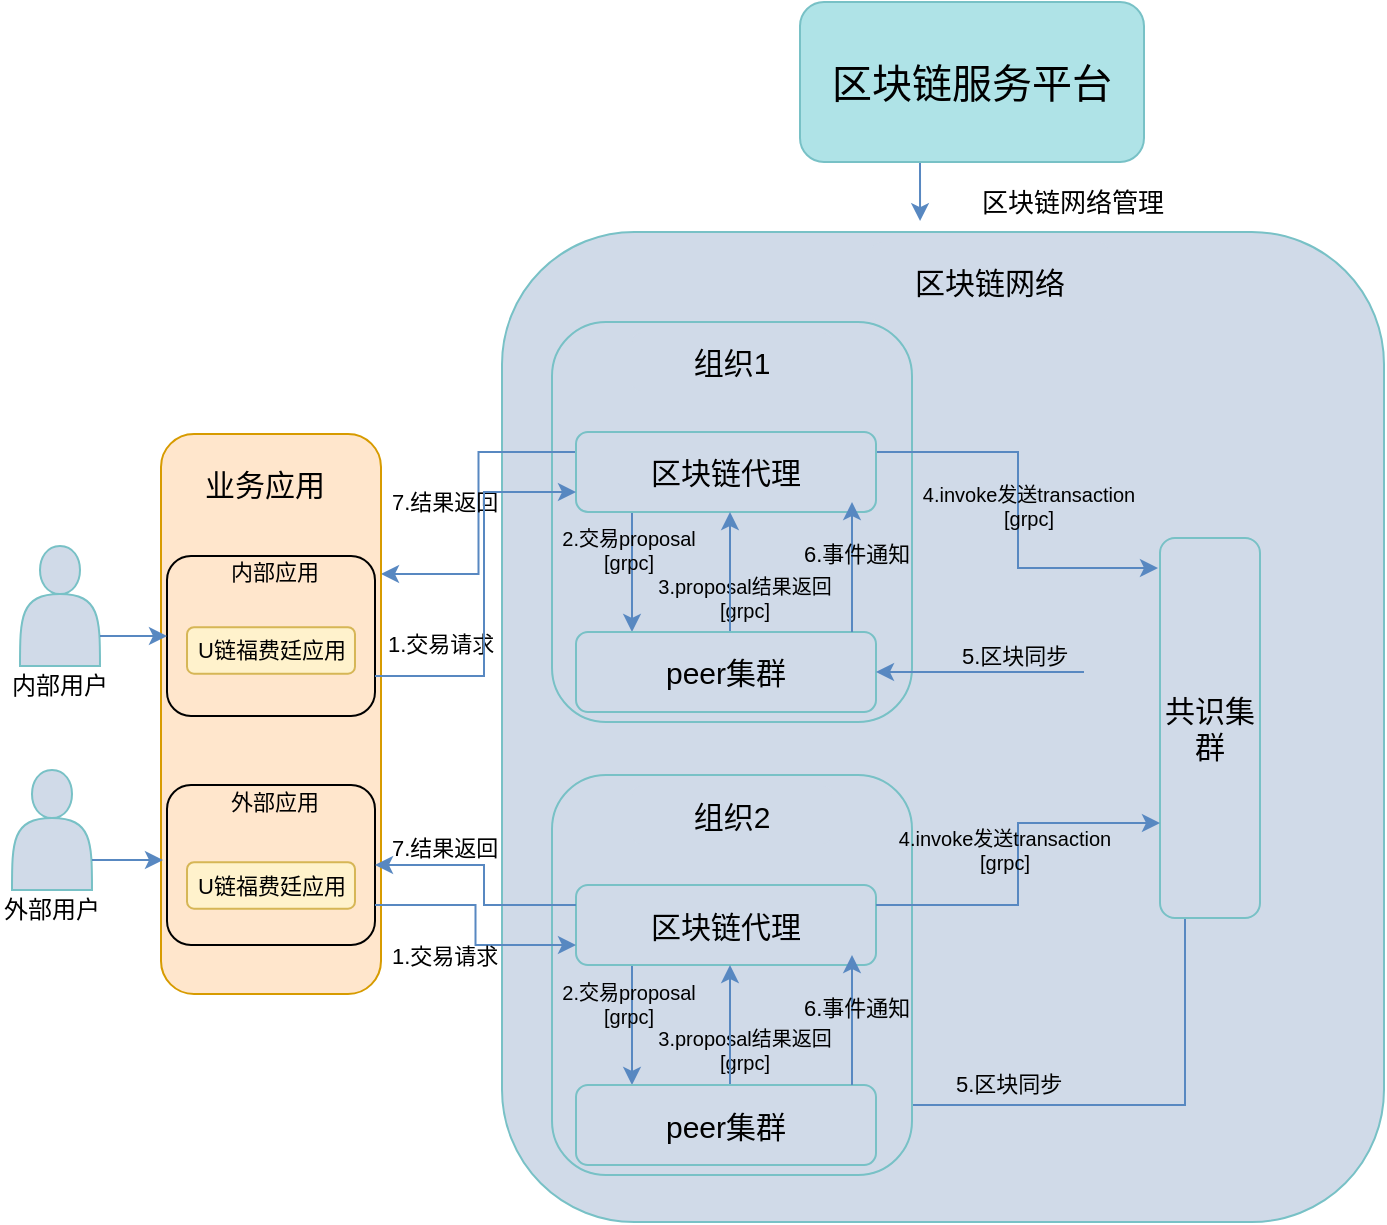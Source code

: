 <mxfile pages="1" version="11.2.3" type="github"><diagram id="Vro3wIGTHkWK_5EGDXlt" name="Page-1"><mxGraphModel dx="1113" dy="688" grid="1" gridSize="10" guides="1" tooltips="1" connect="1" arrows="1" fold="1" page="1" pageScale="1" pageWidth="2339" pageHeight="3300" math="0" shadow="0"><root><mxCell id="0"/><mxCell id="1" parent="0"/><mxCell id="VxAl2y5SMC4hyknjsmzJ-52" value="" style="rounded=1;whiteSpace=wrap;html=1;strokeColor=#78C1C6;fillColor=#D0DAE8;fontSize=11;align=center;" vertex="1" parent="1"><mxGeometry x="379" y="255" width="441" height="495" as="geometry"/></mxCell><mxCell id="VxAl2y5SMC4hyknjsmzJ-17" value="" style="rounded=1;whiteSpace=wrap;html=1;strokeColor=#78C1C6;fillColor=#D0DAE8;fontSize=20;align=center;" vertex="1" parent="1"><mxGeometry x="404" y="300" width="180" height="200" as="geometry"/></mxCell><mxCell id="VxAl2y5SMC4hyknjsmzJ-18" value="组织1" style="rounded=1;whiteSpace=wrap;html=1;strokeColor=none;fillColor=#D0DAE8;fontSize=15;align=center;" vertex="1" parent="1"><mxGeometry x="444" y="305.5" width="100" height="29" as="geometry"/></mxCell><mxCell id="VxAl2y5SMC4hyknjsmzJ-34" style="edgeStyle=orthogonalEdgeStyle;rounded=0;orthogonalLoop=1;jettySize=auto;html=1;exitX=0.25;exitY=1;exitDx=0;exitDy=0;entryX=0.25;entryY=0;entryDx=0;entryDy=0;strokeColor=#5888C1;fontSize=10;" edge="1" parent="1"><mxGeometry relative="1" as="geometry"><mxPoint x="444" y="395" as="sourcePoint"/><mxPoint x="444" y="455" as="targetPoint"/></mxGeometry></mxCell><mxCell id="VxAl2y5SMC4hyknjsmzJ-36" style="edgeStyle=orthogonalEdgeStyle;rounded=0;orthogonalLoop=1;jettySize=auto;html=1;exitX=1;exitY=0.25;exitDx=0;exitDy=0;entryX=-0.02;entryY=0.079;entryDx=0;entryDy=0;entryPerimeter=0;strokeColor=#5888C1;fontSize=10;" edge="1" parent="1" source="VxAl2y5SMC4hyknjsmzJ-19" target="VxAl2y5SMC4hyknjsmzJ-22"><mxGeometry relative="1" as="geometry"/></mxCell><mxCell id="VxAl2y5SMC4hyknjsmzJ-50" style="edgeStyle=orthogonalEdgeStyle;rounded=0;orthogonalLoop=1;jettySize=auto;html=1;exitX=0;exitY=0.25;exitDx=0;exitDy=0;entryX=1;entryY=0.25;entryDx=0;entryDy=0;strokeColor=#5888C1;fontSize=11;" edge="1" parent="1" source="VxAl2y5SMC4hyknjsmzJ-19" target="VxAl2y5SMC4hyknjsmzJ-8"><mxGeometry relative="1" as="geometry"/></mxCell><mxCell id="VxAl2y5SMC4hyknjsmzJ-19" value="区块链代理" style="rounded=1;whiteSpace=wrap;html=1;strokeColor=#78C1C6;fillColor=#D0DAE8;fontSize=15;align=center;" vertex="1" parent="1"><mxGeometry x="416" y="355" width="150" height="40" as="geometry"/></mxCell><mxCell id="VxAl2y5SMC4hyknjsmzJ-99" style="edgeStyle=orthogonalEdgeStyle;rounded=0;orthogonalLoop=1;jettySize=auto;html=1;exitX=0.25;exitY=1;exitDx=0;exitDy=0;entryX=1;entryY=0.25;entryDx=0;entryDy=0;strokeColor=#5888C1;fontSize=11;" edge="1" parent="1" source="VxAl2y5SMC4hyknjsmzJ-22" target="VxAl2y5SMC4hyknjsmzJ-86"><mxGeometry relative="1" as="geometry"/></mxCell><mxCell id="VxAl2y5SMC4hyknjsmzJ-22" value="共识集群" style="rounded=1;whiteSpace=wrap;html=1;strokeColor=#78C1C6;fillColor=#D0DAE8;fontSize=15;align=center;" vertex="1" parent="1"><mxGeometry x="708" y="408" width="50" height="190" as="geometry"/></mxCell><mxCell id="VxAl2y5SMC4hyknjsmzJ-24" value="1.交易请求" style="text;html=1;resizable=0;points=[];autosize=1;align=left;verticalAlign=top;spacingTop=-4;fontSize=11;" vertex="1" parent="1"><mxGeometry x="319.5" y="452" width="70" height="20" as="geometry"/></mxCell><mxCell id="VxAl2y5SMC4hyknjsmzJ-28" value="2.交易proposal&lt;br style=&quot;font-size: 10px&quot;&gt;[grpc]" style="text;html=1;resizable=0;points=[];autosize=1;align=center;verticalAlign=top;spacingTop=-4;fontSize=10;" vertex="1" parent="1"><mxGeometry x="401.5" y="400" width="80" height="30" as="geometry"/></mxCell><mxCell id="VxAl2y5SMC4hyknjsmzJ-31" value="3.proposal结果返回&lt;br&gt;[grpc]" style="text;html=1;resizable=0;points=[];autosize=1;align=center;verticalAlign=top;spacingTop=-4;fontSize=10;" vertex="1" parent="1"><mxGeometry x="449.5" y="423.5" width="100" height="30" as="geometry"/></mxCell><mxCell id="VxAl2y5SMC4hyknjsmzJ-35" style="edgeStyle=orthogonalEdgeStyle;rounded=0;orthogonalLoop=1;jettySize=auto;html=1;exitX=0.75;exitY=0;exitDx=0;exitDy=0;entryX=0.75;entryY=1;entryDx=0;entryDy=0;strokeColor=#5888C1;fontSize=10;" edge="1" parent="1"><mxGeometry relative="1" as="geometry"><mxPoint x="493" y="455" as="sourcePoint"/><mxPoint x="493" y="395" as="targetPoint"/></mxGeometry></mxCell><mxCell id="VxAl2y5SMC4hyknjsmzJ-33" value="peer集群" style="rounded=1;whiteSpace=wrap;html=1;strokeColor=#78C1C6;fillColor=#D0DAE8;fontSize=15;align=center;" vertex="1" parent="1"><mxGeometry x="416" y="455" width="150" height="40" as="geometry"/></mxCell><mxCell id="VxAl2y5SMC4hyknjsmzJ-37" value="4.invoke发送transaction&lt;br&gt;[grpc]" style="text;html=1;resizable=0;points=[];autosize=1;align=center;verticalAlign=top;spacingTop=-4;fontSize=10;" vertex="1" parent="1"><mxGeometry x="582" y="378" width="120" height="30" as="geometry"/></mxCell><mxCell id="VxAl2y5SMC4hyknjsmzJ-41" value="" style="group;fillColor=none;strokeColor=none;rounded=1;fontSize=11;" vertex="1" connectable="0" parent="1"><mxGeometry x="208.5" y="356" width="107" height="280" as="geometry"/></mxCell><mxCell id="VxAl2y5SMC4hyknjsmzJ-8" value="" style="rounded=1;whiteSpace=wrap;html=1;strokeColor=#d79b00;fillColor=#ffe6cc;fontSize=12;align=center;" vertex="1" parent="VxAl2y5SMC4hyknjsmzJ-41"><mxGeometry width="110" height="280" as="geometry"/></mxCell><mxCell id="VxAl2y5SMC4hyknjsmzJ-9" value="业务应用" style="rounded=1;whiteSpace=wrap;html=1;strokeColor=none;fillColor=none;fontSize=15;align=center;" vertex="1" parent="VxAl2y5SMC4hyknjsmzJ-41"><mxGeometry x="2.08" y="10" width="98.8" height="30" as="geometry"/></mxCell><mxCell id="VxAl2y5SMC4hyknjsmzJ-61" value="" style="group" vertex="1" connectable="0" parent="VxAl2y5SMC4hyknjsmzJ-41"><mxGeometry x="3" y="60" width="104" height="81" as="geometry"/></mxCell><mxCell id="VxAl2y5SMC4hyknjsmzJ-57" value="" style="rounded=1;whiteSpace=wrap;html=1;strokeColor=#000000;fillColor=none;fontSize=11;align=center;" vertex="1" parent="VxAl2y5SMC4hyknjsmzJ-61"><mxGeometry y="1" width="104" height="80" as="geometry"/></mxCell><mxCell id="VxAl2y5SMC4hyknjsmzJ-13" value="U链福费廷应用" style="rounded=1;whiteSpace=wrap;html=1;strokeColor=#d6b656;fillColor=#fff2cc;fontSize=11;align=center;" vertex="1" parent="VxAl2y5SMC4hyknjsmzJ-61"><mxGeometry x="10.01" y="36.569" width="83.98" height="23.276" as="geometry"/></mxCell><mxCell id="VxAl2y5SMC4hyknjsmzJ-58" value="内部应用" style="rounded=1;whiteSpace=wrap;html=1;strokeColor=none;fillColor=none;fontSize=11;align=center;arcSize=50;" vertex="1" parent="VxAl2y5SMC4hyknjsmzJ-61"><mxGeometry x="18.564" width="71.136" height="18.621" as="geometry"/></mxCell><mxCell id="VxAl2y5SMC4hyknjsmzJ-62" value="" style="group" vertex="1" connectable="0" parent="VxAl2y5SMC4hyknjsmzJ-41"><mxGeometry x="3" y="174.5" width="104" height="81" as="geometry"/></mxCell><mxCell id="VxAl2y5SMC4hyknjsmzJ-63" value="" style="rounded=1;whiteSpace=wrap;html=1;strokeColor=#000000;fillColor=none;fontSize=11;align=center;" vertex="1" parent="VxAl2y5SMC4hyknjsmzJ-62"><mxGeometry y="1" width="104" height="80" as="geometry"/></mxCell><mxCell id="VxAl2y5SMC4hyknjsmzJ-65" value="U链福费廷应用" style="rounded=1;whiteSpace=wrap;html=1;strokeColor=#d6b656;fillColor=#fff2cc;fontSize=11;align=center;" vertex="1" parent="VxAl2y5SMC4hyknjsmzJ-62"><mxGeometry x="10.01" y="39.569" width="83.98" height="23.276" as="geometry"/></mxCell><mxCell id="VxAl2y5SMC4hyknjsmzJ-66" value="外部应用" style="rounded=1;whiteSpace=wrap;html=1;strokeColor=none;fillColor=none;fontSize=11;align=center;arcSize=50;" vertex="1" parent="VxAl2y5SMC4hyknjsmzJ-62"><mxGeometry x="18.564" width="71.136" height="18.621" as="geometry"/></mxCell><mxCell id="VxAl2y5SMC4hyknjsmzJ-46" value="" style="endArrow=classic;html=1;strokeColor=#5888C1;fontSize=11;entryX=1;entryY=0.5;entryDx=0;entryDy=0;" edge="1" parent="1" target="VxAl2y5SMC4hyknjsmzJ-33"><mxGeometry width="50" height="50" relative="1" as="geometry"><mxPoint x="670" y="475" as="sourcePoint"/><mxPoint x="666" y="450" as="targetPoint"/></mxGeometry></mxCell><mxCell id="VxAl2y5SMC4hyknjsmzJ-47" value="5.区块同步" style="text;html=1;resizable=0;points=[];autosize=1;align=left;verticalAlign=top;spacingTop=-4;fontSize=11;" vertex="1" parent="1"><mxGeometry x="607" y="458" width="70" height="10" as="geometry"/></mxCell><mxCell id="VxAl2y5SMC4hyknjsmzJ-48" value="" style="endArrow=classic;html=1;strokeColor=#5888C1;fontSize=11;" edge="1" parent="1"><mxGeometry width="50" height="50" relative="1" as="geometry"><mxPoint x="554" y="455" as="sourcePoint"/><mxPoint x="554" y="390" as="targetPoint"/></mxGeometry></mxCell><mxCell id="VxAl2y5SMC4hyknjsmzJ-49" value="6.事件通知" style="text;html=1;resizable=0;points=[];autosize=1;align=left;verticalAlign=top;spacingTop=-4;fontSize=11;" vertex="1" parent="1"><mxGeometry x="528" y="407" width="70" height="10" as="geometry"/></mxCell><mxCell id="VxAl2y5SMC4hyknjsmzJ-51" value="7.结果返回" style="text;html=1;resizable=0;points=[];autosize=1;align=left;verticalAlign=top;spacingTop=-4;fontSize=11;" vertex="1" parent="1"><mxGeometry x="321.5" y="381" width="70" height="10" as="geometry"/></mxCell><mxCell id="VxAl2y5SMC4hyknjsmzJ-54" style="edgeStyle=orthogonalEdgeStyle;rounded=0;orthogonalLoop=1;jettySize=auto;html=1;exitX=0.5;exitY=1;exitDx=0;exitDy=0;entryX=0.474;entryY=-0.011;entryDx=0;entryDy=0;entryPerimeter=0;strokeColor=#5888C1;fontSize=20;" edge="1" parent="1" source="VxAl2y5SMC4hyknjsmzJ-53" target="VxAl2y5SMC4hyknjsmzJ-52"><mxGeometry relative="1" as="geometry"/></mxCell><mxCell id="VxAl2y5SMC4hyknjsmzJ-53" value="区块链服务平台" style="rounded=1;whiteSpace=wrap;html=1;strokeColor=#78C1C6;fillColor=#AFE3E7;fontSize=20;align=center;" vertex="1" parent="1"><mxGeometry x="528" y="140" width="172" height="80" as="geometry"/></mxCell><mxCell id="VxAl2y5SMC4hyknjsmzJ-55" value="区块链网络" style="rounded=1;whiteSpace=wrap;html=1;strokeColor=none;fillColor=#D0DAE8;fontSize=15;align=center;" vertex="1" parent="1"><mxGeometry x="563" y="260" width="120" height="40" as="geometry"/></mxCell><mxCell id="VxAl2y5SMC4hyknjsmzJ-56" value="区块链网络管理" style="text;html=1;resizable=0;points=[];autosize=1;align=left;verticalAlign=top;spacingTop=-4;fontSize=13;" vertex="1" parent="1"><mxGeometry x="617" y="230" width="120" height="20" as="geometry"/></mxCell><mxCell id="VxAl2y5SMC4hyknjsmzJ-69" value="" style="group" vertex="1" connectable="0" parent="1"><mxGeometry x="132" y="412" width="60" height="80" as="geometry"/></mxCell><mxCell id="VxAl2y5SMC4hyknjsmzJ-4" value="" style="shape=actor;whiteSpace=wrap;html=1;rounded=1;strokeColor=#78C1C6;fillColor=#D0DAE8;fontSize=20;align=center;" vertex="1" parent="VxAl2y5SMC4hyknjsmzJ-69"><mxGeometry x="6" width="40" height="60" as="geometry"/></mxCell><mxCell id="VxAl2y5SMC4hyknjsmzJ-7" value="内部用户" style="text;html=1;resizable=0;points=[];autosize=1;align=left;verticalAlign=top;spacingTop=-4;fontSize=12;" vertex="1" parent="VxAl2y5SMC4hyknjsmzJ-69"><mxGeometry y="60" width="60" height="20" as="geometry"/></mxCell><mxCell id="VxAl2y5SMC4hyknjsmzJ-70" value="" style="group" vertex="1" connectable="0" parent="1"><mxGeometry x="128" y="524" width="60" height="80" as="geometry"/></mxCell><mxCell id="VxAl2y5SMC4hyknjsmzJ-71" value="" style="shape=actor;whiteSpace=wrap;html=1;rounded=1;strokeColor=#78C1C6;fillColor=#D0DAE8;fontSize=20;align=center;" vertex="1" parent="VxAl2y5SMC4hyknjsmzJ-70"><mxGeometry x="6" width="40" height="60" as="geometry"/></mxCell><mxCell id="VxAl2y5SMC4hyknjsmzJ-72" value="外部用户" style="text;html=1;resizable=0;points=[];autosize=1;align=left;verticalAlign=top;spacingTop=-4;fontSize=12;" vertex="1" parent="VxAl2y5SMC4hyknjsmzJ-70"><mxGeometry y="60" width="60" height="20" as="geometry"/></mxCell><mxCell id="VxAl2y5SMC4hyknjsmzJ-73" style="edgeStyle=orthogonalEdgeStyle;rounded=0;orthogonalLoop=1;jettySize=auto;html=1;exitX=1;exitY=0.75;exitDx=0;exitDy=0;entryX=0;entryY=0.5;entryDx=0;entryDy=0;strokeColor=#5888C1;fontSize=11;" edge="1" parent="1" source="VxAl2y5SMC4hyknjsmzJ-4" target="VxAl2y5SMC4hyknjsmzJ-57"><mxGeometry relative="1" as="geometry"/></mxCell><mxCell id="VxAl2y5SMC4hyknjsmzJ-78" style="edgeStyle=orthogonalEdgeStyle;rounded=0;orthogonalLoop=1;jettySize=auto;html=1;exitX=1;exitY=0.75;exitDx=0;exitDy=0;strokeColor=#5888C1;fontSize=11;" edge="1" parent="1" source="VxAl2y5SMC4hyknjsmzJ-71"><mxGeometry relative="1" as="geometry"><mxPoint x="209.5" y="569" as="targetPoint"/><mxPoint x="185.5" y="569" as="sourcePoint"/></mxGeometry></mxCell><mxCell id="VxAl2y5SMC4hyknjsmzJ-89" value="" style="group" vertex="1" connectable="0" parent="1"><mxGeometry x="401.5" y="526.5" width="196.5" height="200" as="geometry"/></mxCell><mxCell id="VxAl2y5SMC4hyknjsmzJ-79" value="" style="rounded=1;whiteSpace=wrap;html=1;strokeColor=#78C1C6;fillColor=#D0DAE8;fontSize=20;align=center;" vertex="1" parent="VxAl2y5SMC4hyknjsmzJ-89"><mxGeometry x="2.5" width="180" height="200" as="geometry"/></mxCell><mxCell id="VxAl2y5SMC4hyknjsmzJ-80" value="组织2" style="rounded=1;whiteSpace=wrap;html=1;strokeColor=none;fillColor=#D0DAE8;fontSize=15;align=center;" vertex="1" parent="VxAl2y5SMC4hyknjsmzJ-89"><mxGeometry x="42.5" y="5.5" width="100" height="29" as="geometry"/></mxCell><mxCell id="VxAl2y5SMC4hyknjsmzJ-81" style="edgeStyle=orthogonalEdgeStyle;rounded=0;orthogonalLoop=1;jettySize=auto;html=1;exitX=0.25;exitY=1;exitDx=0;exitDy=0;entryX=0.25;entryY=0;entryDx=0;entryDy=0;strokeColor=#5888C1;fontSize=10;" edge="1" parent="VxAl2y5SMC4hyknjsmzJ-89"><mxGeometry relative="1" as="geometry"><mxPoint x="42.5" y="95" as="sourcePoint"/><mxPoint x="42.5" y="155" as="targetPoint"/></mxGeometry></mxCell><mxCell id="VxAl2y5SMC4hyknjsmzJ-82" value="区块链代理" style="rounded=1;whiteSpace=wrap;html=1;strokeColor=#78C1C6;fillColor=#D0DAE8;fontSize=15;align=center;" vertex="1" parent="VxAl2y5SMC4hyknjsmzJ-89"><mxGeometry x="14.5" y="55" width="150" height="40" as="geometry"/></mxCell><mxCell id="VxAl2y5SMC4hyknjsmzJ-83" value="2.交易proposal&lt;br style=&quot;font-size: 10px&quot;&gt;[grpc]" style="text;html=1;resizable=0;points=[];autosize=1;align=center;verticalAlign=top;spacingTop=-4;fontSize=10;" vertex="1" parent="VxAl2y5SMC4hyknjsmzJ-89"><mxGeometry y="100" width="80" height="30" as="geometry"/></mxCell><mxCell id="VxAl2y5SMC4hyknjsmzJ-84" value="3.proposal结果返回&lt;br&gt;[grpc]" style="text;html=1;resizable=0;points=[];autosize=1;align=center;verticalAlign=top;spacingTop=-4;fontSize=10;" vertex="1" parent="VxAl2y5SMC4hyknjsmzJ-89"><mxGeometry x="48" y="123.5" width="100" height="30" as="geometry"/></mxCell><mxCell id="VxAl2y5SMC4hyknjsmzJ-85" style="edgeStyle=orthogonalEdgeStyle;rounded=0;orthogonalLoop=1;jettySize=auto;html=1;exitX=0.75;exitY=0;exitDx=0;exitDy=0;entryX=0.75;entryY=1;entryDx=0;entryDy=0;strokeColor=#5888C1;fontSize=10;" edge="1" parent="VxAl2y5SMC4hyknjsmzJ-89"><mxGeometry relative="1" as="geometry"><mxPoint x="91.5" y="155" as="sourcePoint"/><mxPoint x="91.5" y="95" as="targetPoint"/></mxGeometry></mxCell><mxCell id="VxAl2y5SMC4hyknjsmzJ-86" value="peer集群" style="rounded=1;whiteSpace=wrap;html=1;strokeColor=#78C1C6;fillColor=#D0DAE8;fontSize=15;align=center;" vertex="1" parent="VxAl2y5SMC4hyknjsmzJ-89"><mxGeometry x="14.5" y="155" width="150" height="40" as="geometry"/></mxCell><mxCell id="VxAl2y5SMC4hyknjsmzJ-87" value="" style="endArrow=classic;html=1;strokeColor=#5888C1;fontSize=11;" edge="1" parent="VxAl2y5SMC4hyknjsmzJ-89"><mxGeometry width="50" height="50" relative="1" as="geometry"><mxPoint x="152.5" y="155" as="sourcePoint"/><mxPoint x="152.5" y="90" as="targetPoint"/></mxGeometry></mxCell><mxCell id="VxAl2y5SMC4hyknjsmzJ-88" value="6.事件通知" style="text;html=1;resizable=0;points=[];autosize=1;align=left;verticalAlign=top;spacingTop=-4;fontSize=11;" vertex="1" parent="VxAl2y5SMC4hyknjsmzJ-89"><mxGeometry x="126.5" y="107" width="70" height="10" as="geometry"/></mxCell><mxCell id="VxAl2y5SMC4hyknjsmzJ-91" style="edgeStyle=orthogonalEdgeStyle;rounded=0;orthogonalLoop=1;jettySize=auto;html=1;exitX=1;exitY=0.75;exitDx=0;exitDy=0;entryX=0;entryY=0.75;entryDx=0;entryDy=0;strokeColor=#5888C1;fontSize=11;" edge="1" parent="1" source="VxAl2y5SMC4hyknjsmzJ-57" target="VxAl2y5SMC4hyknjsmzJ-19"><mxGeometry relative="1" as="geometry"><Array as="points"><mxPoint x="370" y="477"/><mxPoint x="370" y="385"/></Array></mxGeometry></mxCell><mxCell id="VxAl2y5SMC4hyknjsmzJ-92" style="edgeStyle=orthogonalEdgeStyle;rounded=0;orthogonalLoop=1;jettySize=auto;html=1;exitX=1;exitY=0.75;exitDx=0;exitDy=0;entryX=0;entryY=0.75;entryDx=0;entryDy=0;strokeColor=#5888C1;fontSize=11;" edge="1" parent="1" source="VxAl2y5SMC4hyknjsmzJ-63" target="VxAl2y5SMC4hyknjsmzJ-82"><mxGeometry relative="1" as="geometry"/></mxCell><mxCell id="VxAl2y5SMC4hyknjsmzJ-93" value="1.交易请求" style="text;html=1;resizable=0;points=[];autosize=1;align=left;verticalAlign=top;spacingTop=-4;fontSize=11;" vertex="1" parent="1"><mxGeometry x="321.5" y="607.5" width="70" height="20" as="geometry"/></mxCell><mxCell id="VxAl2y5SMC4hyknjsmzJ-94" style="edgeStyle=orthogonalEdgeStyle;rounded=0;orthogonalLoop=1;jettySize=auto;html=1;exitX=0;exitY=0.25;exitDx=0;exitDy=0;entryX=1;entryY=0.5;entryDx=0;entryDy=0;strokeColor=#5888C1;fontSize=11;" edge="1" parent="1" source="VxAl2y5SMC4hyknjsmzJ-82" target="VxAl2y5SMC4hyknjsmzJ-63"><mxGeometry relative="1" as="geometry"><Array as="points"><mxPoint x="370" y="592"/><mxPoint x="370" y="572"/></Array></mxGeometry></mxCell><mxCell id="VxAl2y5SMC4hyknjsmzJ-95" value="7.结果返回" style="text;html=1;resizable=0;points=[];autosize=1;align=left;verticalAlign=top;spacingTop=-4;fontSize=11;" vertex="1" parent="1"><mxGeometry x="321.5" y="554" width="70" height="10" as="geometry"/></mxCell><mxCell id="VxAl2y5SMC4hyknjsmzJ-96" style="edgeStyle=orthogonalEdgeStyle;rounded=0;orthogonalLoop=1;jettySize=auto;html=1;exitX=1;exitY=0.25;exitDx=0;exitDy=0;entryX=0;entryY=0.75;entryDx=0;entryDy=0;strokeColor=#5888C1;fontSize=11;" edge="1" parent="1" source="VxAl2y5SMC4hyknjsmzJ-82" target="VxAl2y5SMC4hyknjsmzJ-22"><mxGeometry relative="1" as="geometry"/></mxCell><mxCell id="VxAl2y5SMC4hyknjsmzJ-97" value="4.invoke发送transaction&lt;br&gt;[grpc]" style="text;html=1;resizable=0;points=[];autosize=1;align=center;verticalAlign=top;spacingTop=-4;fontSize=10;" vertex="1" parent="1"><mxGeometry x="569.5" y="550" width="120" height="30" as="geometry"/></mxCell><mxCell id="VxAl2y5SMC4hyknjsmzJ-100" value="5.区块同步" style="text;html=1;resizable=0;points=[];autosize=1;align=left;verticalAlign=top;spacingTop=-4;fontSize=11;" vertex="1" parent="1"><mxGeometry x="604" y="671.5" width="70" height="10" as="geometry"/></mxCell></root></mxGraphModel></diagram></mxfile>